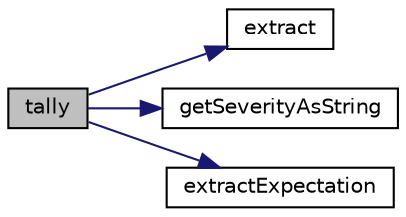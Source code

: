 digraph "tally"
{
  edge [fontname="Helvetica",fontsize="10",labelfontname="Helvetica",labelfontsize="10"];
  node [fontname="Helvetica",fontsize="10",shape=record];
  rankdir="LR";
  Node1 [label="tally",height=0.2,width=0.4,color="black", fillcolor="grey75", style="filled" fontcolor="black"];
  Node1 -> Node2 [color="midnightblue",fontsize="10",style="solid",fontname="Helvetica"];
  Node2 [label="extract",height=0.2,width=0.4,color="black", fillcolor="white", style="filled",URL="$class_simple_error_queue.html#a017ef4fbe3e4fedcdffd97fed288016f"];
  Node1 -> Node3 [color="midnightblue",fontsize="10",style="solid",fontname="Helvetica"];
  Node3 [label="getSeverityAsString",height=0.2,width=0.4,color="black", fillcolor="white", style="filled",URL="$class_simple_error_queue.html#ad16e01b0f6330274eee550ab93268afe"];
  Node1 -> Node4 [color="midnightblue",fontsize="10",style="solid",fontname="Helvetica"];
  Node4 [label="extractExpectation",height=0.2,width=0.4,color="black", fillcolor="white", style="filled",URL="$class_simple_error_queue.html#a9d7417d7941b8dade810dbb29100a948"];
}
